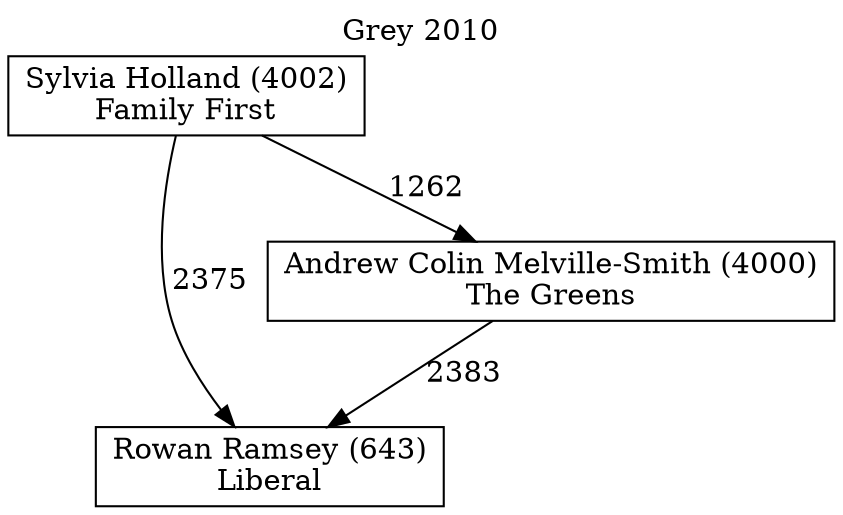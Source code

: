 // House preference flow
digraph "Rowan Ramsey (643)_Grey_2010" {
	graph [label="Grey 2010" labelloc=t mclimit=10]
	node [shape=box]
	"Rowan Ramsey (643)" [label="Rowan Ramsey (643)
Liberal"]
	"Andrew Colin Melville-Smith (4000)" [label="Andrew Colin Melville-Smith (4000)
The Greens"]
	"Sylvia Holland (4002)" [label="Sylvia Holland (4002)
Family First"]
	"Andrew Colin Melville-Smith (4000)" -> "Rowan Ramsey (643)" [label=2383]
	"Sylvia Holland (4002)" -> "Andrew Colin Melville-Smith (4000)" [label=1262]
	"Sylvia Holland (4002)" -> "Rowan Ramsey (643)" [label=2375]
}
